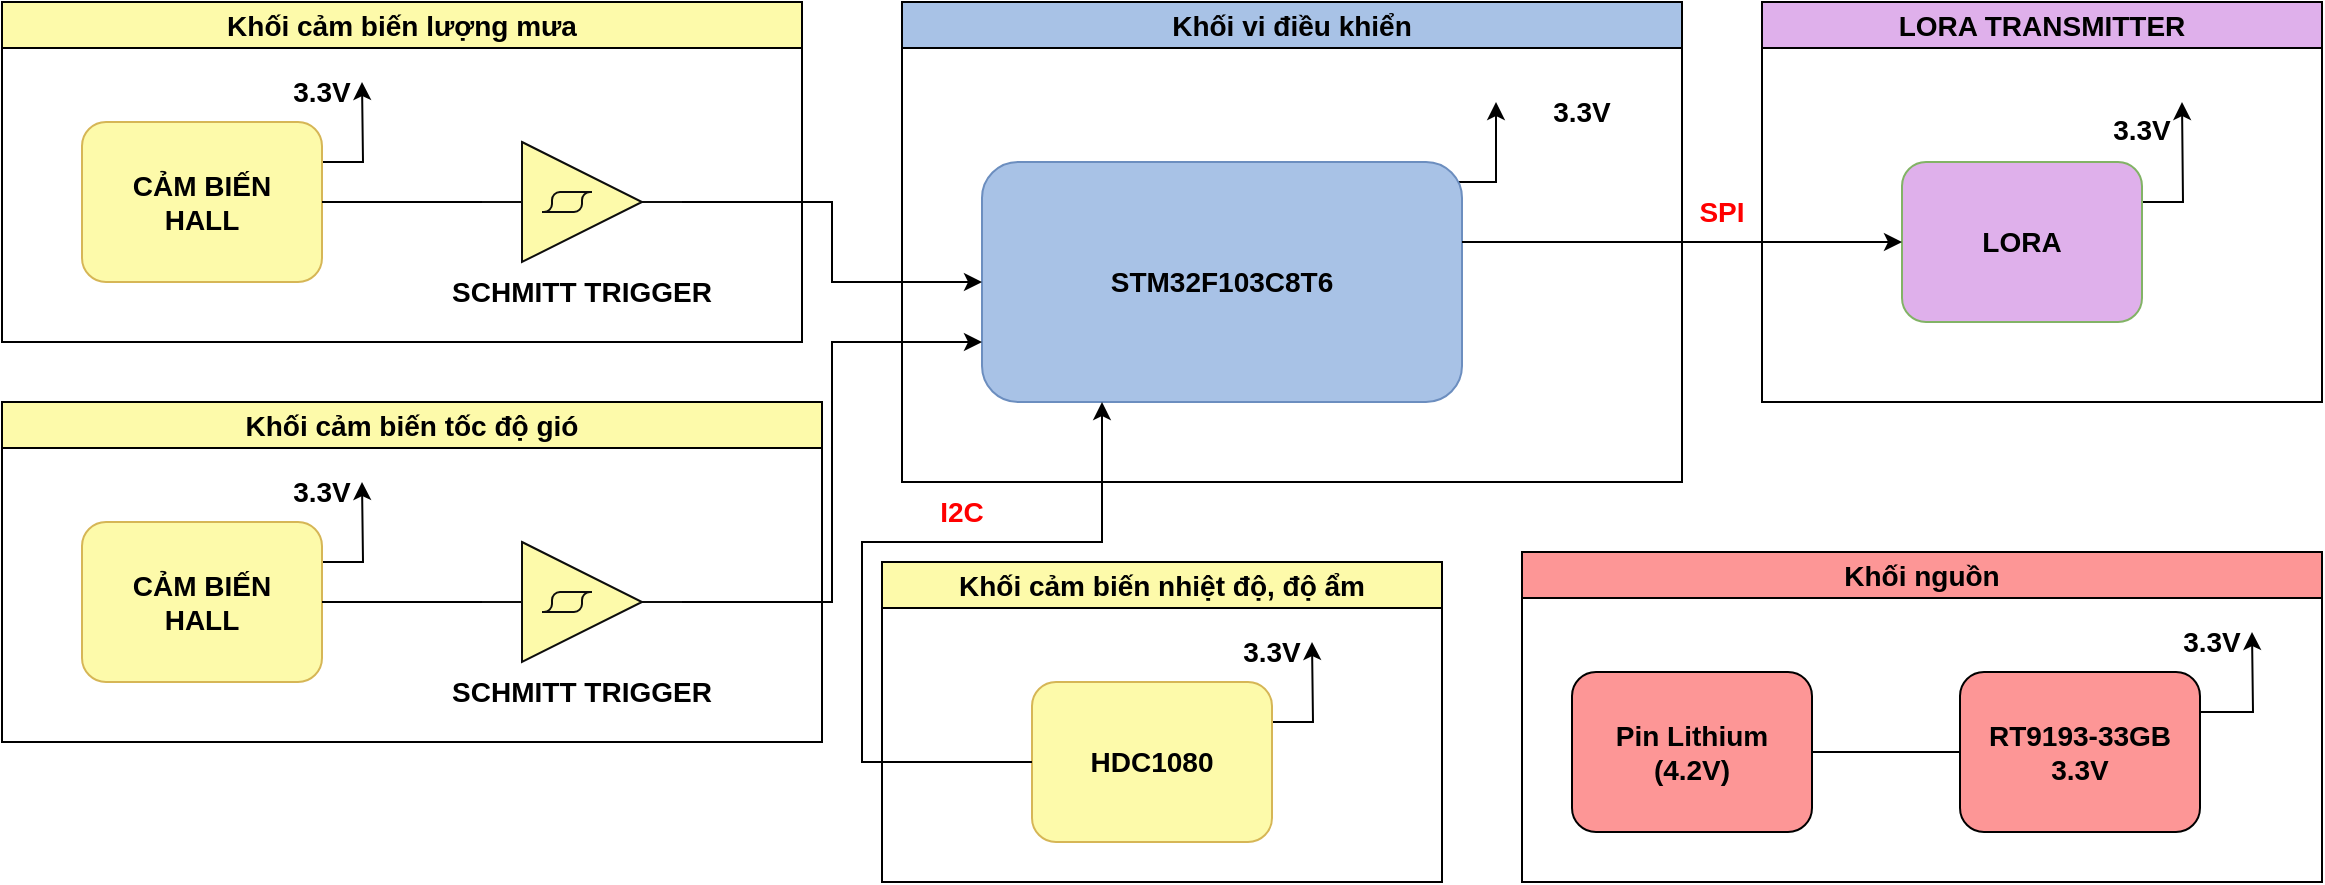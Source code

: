 <mxfile version="24.8.6">
  <diagram name="Trang-1" id="50XDKVebg6orlAEuv0TH">
    <mxGraphModel dx="1437" dy="759" grid="1" gridSize="10" guides="1" tooltips="1" connect="1" arrows="1" fold="1" page="1" pageScale="1" pageWidth="1654" pageHeight="2336" math="0" shadow="0">
      <root>
        <mxCell id="0" />
        <mxCell id="1" parent="0" />
        <mxCell id="mu7fVTqWA4w7tYTgIMNA-5" value="Khối vi điều khiển" style="swimlane;whiteSpace=wrap;html=1;fontStyle=1;fontSize=14;fillColor=#a8c2e6;strokeColor=#000000;" parent="1" vertex="1">
          <mxGeometry x="530" y="160" width="390" height="240" as="geometry" />
        </mxCell>
        <mxCell id="mu7fVTqWA4w7tYTgIMNA-6" style="edgeStyle=orthogonalEdgeStyle;rounded=0;orthogonalLoop=1;jettySize=auto;html=1;fontStyle=1;fontSize=14;" parent="mu7fVTqWA4w7tYTgIMNA-5" edge="1">
          <mxGeometry relative="1" as="geometry">
            <mxPoint x="297" y="50" as="targetPoint" />
            <mxPoint x="277" y="90" as="sourcePoint" />
            <Array as="points">
              <mxPoint x="297" y="90" />
            </Array>
          </mxGeometry>
        </mxCell>
        <mxCell id="mu7fVTqWA4w7tYTgIMNA-8" value="STM32F103C8T6" style="rounded=1;whiteSpace=wrap;html=1;fontStyle=1;fontSize=14;fillColor=#a8c2e6;strokeColor=#6c8ebf;" parent="mu7fVTqWA4w7tYTgIMNA-5" vertex="1">
          <mxGeometry x="40" y="80" width="240" height="120" as="geometry" />
        </mxCell>
        <mxCell id="mu7fVTqWA4w7tYTgIMNA-11" value="3.3V" style="text;html=1;align=center;verticalAlign=middle;whiteSpace=wrap;rounded=0;fontStyle=1;fontSize=14;" parent="mu7fVTqWA4w7tYTgIMNA-5" vertex="1">
          <mxGeometry x="310" y="40" width="60" height="30" as="geometry" />
        </mxCell>
        <mxCell id="mu7fVTqWA4w7tYTgIMNA-17" value="Khối cảm biến nhiệt độ, độ ẩm" style="swimlane;whiteSpace=wrap;html=1;fontStyle=1;fontSize=14;fillColor=#fdfaaa;strokeColor=#000000;" parent="1" vertex="1">
          <mxGeometry x="520" y="440" width="280" height="160" as="geometry" />
        </mxCell>
        <mxCell id="mu7fVTqWA4w7tYTgIMNA-18" style="edgeStyle=orthogonalEdgeStyle;rounded=0;orthogonalLoop=1;jettySize=auto;html=1;exitX=1;exitY=0.25;exitDx=0;exitDy=0;fontStyle=1;fontSize=14;" parent="mu7fVTqWA4w7tYTgIMNA-17" source="mu7fVTqWA4w7tYTgIMNA-20" edge="1">
          <mxGeometry relative="1" as="geometry">
            <mxPoint x="215" y="40" as="targetPoint" />
          </mxGeometry>
        </mxCell>
        <mxCell id="mu7fVTqWA4w7tYTgIMNA-20" value="HDC1080" style="rounded=1;whiteSpace=wrap;html=1;fontStyle=1;fontSize=14;fillColor=#fdfaaa;strokeColor=#d6b656;" parent="mu7fVTqWA4w7tYTgIMNA-17" vertex="1">
          <mxGeometry x="75" y="60" width="120" height="80" as="geometry" />
        </mxCell>
        <mxCell id="mu7fVTqWA4w7tYTgIMNA-21" value="3.3V" style="text;html=1;align=center;verticalAlign=middle;whiteSpace=wrap;rounded=0;fontStyle=1;fontSize=14;" parent="mu7fVTqWA4w7tYTgIMNA-17" vertex="1">
          <mxGeometry x="165" y="30" width="60" height="30" as="geometry" />
        </mxCell>
        <mxCell id="mu7fVTqWA4w7tYTgIMNA-23" value="Khối nguồn" style="swimlane;whiteSpace=wrap;html=1;fontStyle=1;fontSize=14;fillColor=#fd9696;strokeColor=default;" parent="1" vertex="1">
          <mxGeometry x="840" y="435" width="400" height="165" as="geometry" />
        </mxCell>
        <mxCell id="mu7fVTqWA4w7tYTgIMNA-29" style="edgeStyle=orthogonalEdgeStyle;rounded=0;orthogonalLoop=1;jettySize=auto;html=1;exitX=1;exitY=0.25;exitDx=0;exitDy=0;fontStyle=1;fontSize=14;" parent="mu7fVTqWA4w7tYTgIMNA-23" source="mu7fVTqWA4w7tYTgIMNA-30" edge="1">
          <mxGeometry relative="1" as="geometry">
            <mxPoint x="365" y="40" as="targetPoint" />
          </mxGeometry>
        </mxCell>
        <mxCell id="mu7fVTqWA4w7tYTgIMNA-30" value="&lt;span style=&quot;font-size: 14px;&quot;&gt;RT9193-33GB&lt;/span&gt;&lt;div style=&quot;font-size: 14px;&quot;&gt;&lt;span style=&quot;font-size: 14px;&quot;&gt;3.3V&lt;/span&gt;&lt;/div&gt;" style="rounded=1;whiteSpace=wrap;html=1;fontStyle=1;fontSize=14;fillColor=#fd9696;" parent="mu7fVTqWA4w7tYTgIMNA-23" vertex="1">
          <mxGeometry x="219" y="60" width="120" height="80" as="geometry" />
        </mxCell>
        <mxCell id="mu7fVTqWA4w7tYTgIMNA-33" style="edgeStyle=orthogonalEdgeStyle;rounded=0;orthogonalLoop=1;jettySize=auto;html=1;exitX=1;exitY=0.5;exitDx=0;exitDy=0;entryX=0;entryY=0.5;entryDx=0;entryDy=0;endArrow=none;endFill=0;fontStyle=1;fontSize=14;" parent="mu7fVTqWA4w7tYTgIMNA-23" source="mu7fVTqWA4w7tYTgIMNA-45" target="mu7fVTqWA4w7tYTgIMNA-30" edge="1">
          <mxGeometry relative="1" as="geometry">
            <mxPoint x="175" y="100" as="sourcePoint" />
          </mxGeometry>
        </mxCell>
        <mxCell id="mu7fVTqWA4w7tYTgIMNA-34" value="3.3V" style="text;html=1;align=center;verticalAlign=middle;whiteSpace=wrap;rounded=0;fontStyle=1;fontSize=14;" parent="mu7fVTqWA4w7tYTgIMNA-23" vertex="1">
          <mxGeometry x="315" y="30" width="60" height="30" as="geometry" />
        </mxCell>
        <mxCell id="mu7fVTqWA4w7tYTgIMNA-45" value="Pin Lithium (4.2V)" style="rounded=1;whiteSpace=wrap;html=1;fontStyle=1;fontSize=14;fillColor=#fd9696;" parent="mu7fVTqWA4w7tYTgIMNA-23" vertex="1">
          <mxGeometry x="25" y="60" width="120" height="80" as="geometry" />
        </mxCell>
        <mxCell id="mu7fVTqWA4w7tYTgIMNA-50" value="Khối cảm biến tốc độ gió" style="swimlane;whiteSpace=wrap;html=1;fontStyle=1;fontSize=14;fillColor=#fdfaaa;strokeColor=#000000;" parent="1" vertex="1">
          <mxGeometry x="80" y="360" width="410" height="170" as="geometry" />
        </mxCell>
        <mxCell id="ACFhjkFytqsNoacx-VOt-3" value="" style="group" vertex="1" connectable="0" parent="mu7fVTqWA4w7tYTgIMNA-50">
          <mxGeometry x="40" y="30" width="150" height="110" as="geometry" />
        </mxCell>
        <mxCell id="mu7fVTqWA4w7tYTgIMNA-51" style="edgeStyle=orthogonalEdgeStyle;rounded=0;orthogonalLoop=1;jettySize=auto;html=1;exitX=1;exitY=0.25;exitDx=0;exitDy=0;fontStyle=1;fontSize=14;" parent="ACFhjkFytqsNoacx-VOt-3" source="mu7fVTqWA4w7tYTgIMNA-53" edge="1">
          <mxGeometry relative="1" as="geometry">
            <mxPoint x="140" y="10" as="targetPoint" />
          </mxGeometry>
        </mxCell>
        <mxCell id="mu7fVTqWA4w7tYTgIMNA-53" value="CẢM BIẾN&lt;div&gt;HALL&lt;/div&gt;" style="rounded=1;whiteSpace=wrap;html=1;fontStyle=1;fontSize=14;fillColor=#fdfaaa;strokeColor=#d6b656;" parent="ACFhjkFytqsNoacx-VOt-3" vertex="1">
          <mxGeometry y="30" width="120" height="80" as="geometry" />
        </mxCell>
        <mxCell id="mu7fVTqWA4w7tYTgIMNA-54" value="3.3V" style="text;html=1;align=center;verticalAlign=middle;whiteSpace=wrap;rounded=0;fontStyle=1;fontSize=14;" parent="ACFhjkFytqsNoacx-VOt-3" vertex="1">
          <mxGeometry x="90" width="60" height="30" as="geometry" />
        </mxCell>
        <mxCell id="ACFhjkFytqsNoacx-VOt-1" value="" style="verticalLabelPosition=bottom;shadow=0;dashed=0;align=center;html=1;verticalAlign=top;shape=mxgraph.electrical.logic_gates.schmitt_trigger;fillColor=#FDFAAA;strokeColor=#0d0d0c;" vertex="1" parent="mu7fVTqWA4w7tYTgIMNA-50">
          <mxGeometry x="240" y="70" width="100" height="60" as="geometry" />
        </mxCell>
        <mxCell id="ACFhjkFytqsNoacx-VOt-7" style="edgeStyle=orthogonalEdgeStyle;rounded=0;orthogonalLoop=1;jettySize=auto;html=1;exitX=1;exitY=0.5;exitDx=0;exitDy=0;entryX=0;entryY=0.5;entryDx=0;entryDy=0;entryPerimeter=0;endArrow=none;endFill=0;" edge="1" parent="mu7fVTqWA4w7tYTgIMNA-50" source="mu7fVTqWA4w7tYTgIMNA-53" target="ACFhjkFytqsNoacx-VOt-1">
          <mxGeometry relative="1" as="geometry" />
        </mxCell>
        <mxCell id="ACFhjkFytqsNoacx-VOt-13" value="SCHMITT TRIGGER" style="text;html=1;align=center;verticalAlign=middle;whiteSpace=wrap;rounded=0;fontStyle=1;fontSize=14;" vertex="1" parent="mu7fVTqWA4w7tYTgIMNA-50">
          <mxGeometry x="215" y="130" width="150" height="30" as="geometry" />
        </mxCell>
        <mxCell id="mu7fVTqWA4w7tYTgIMNA-56" value="Khối cảm biến lượng mưa" style="swimlane;whiteSpace=wrap;html=1;fontStyle=1;fontSize=14;fillColor=#fdfaaa;strokeColor=#000000;" parent="1" vertex="1">
          <mxGeometry x="80" y="160" width="400" height="170" as="geometry" />
        </mxCell>
        <mxCell id="ACFhjkFytqsNoacx-VOt-4" value="" style="group" vertex="1" connectable="0" parent="mu7fVTqWA4w7tYTgIMNA-56">
          <mxGeometry x="40" y="30" width="150" height="110" as="geometry" />
        </mxCell>
        <mxCell id="mu7fVTqWA4w7tYTgIMNA-57" style="edgeStyle=orthogonalEdgeStyle;rounded=0;orthogonalLoop=1;jettySize=auto;html=1;exitX=1;exitY=0.25;exitDx=0;exitDy=0;fontStyle=1;fontSize=14;" parent="ACFhjkFytqsNoacx-VOt-4" source="mu7fVTqWA4w7tYTgIMNA-59" edge="1">
          <mxGeometry relative="1" as="geometry">
            <mxPoint x="140" y="10" as="targetPoint" />
          </mxGeometry>
        </mxCell>
        <mxCell id="mu7fVTqWA4w7tYTgIMNA-59" value="CẢM BIẾN&lt;div&gt;HALL&lt;/div&gt;" style="rounded=1;whiteSpace=wrap;html=1;fontStyle=1;fontSize=14;fillColor=#fdfaaa;strokeColor=#d6b656;" parent="ACFhjkFytqsNoacx-VOt-4" vertex="1">
          <mxGeometry y="30" width="120" height="80" as="geometry" />
        </mxCell>
        <mxCell id="mu7fVTqWA4w7tYTgIMNA-60" value="3.3V" style="text;html=1;align=center;verticalAlign=middle;whiteSpace=wrap;rounded=0;fontStyle=1;fontSize=14;" parent="ACFhjkFytqsNoacx-VOt-4" vertex="1">
          <mxGeometry x="90" width="60" height="30" as="geometry" />
        </mxCell>
        <mxCell id="ACFhjkFytqsNoacx-VOt-5" value="" style="verticalLabelPosition=bottom;shadow=0;dashed=0;align=center;html=1;verticalAlign=top;shape=mxgraph.electrical.logic_gates.schmitt_trigger;fillColor=#FDFAAA;strokeColor=#0d0d0c;" vertex="1" parent="mu7fVTqWA4w7tYTgIMNA-56">
          <mxGeometry x="240" y="70" width="100" height="60" as="geometry" />
        </mxCell>
        <mxCell id="ACFhjkFytqsNoacx-VOt-6" style="edgeStyle=orthogonalEdgeStyle;rounded=0;orthogonalLoop=1;jettySize=auto;html=1;exitX=1;exitY=0.5;exitDx=0;exitDy=0;entryX=0;entryY=0.5;entryDx=0;entryDy=0;entryPerimeter=0;endArrow=none;endFill=0;" edge="1" parent="mu7fVTqWA4w7tYTgIMNA-56" source="mu7fVTqWA4w7tYTgIMNA-59" target="ACFhjkFytqsNoacx-VOt-5">
          <mxGeometry relative="1" as="geometry" />
        </mxCell>
        <mxCell id="ACFhjkFytqsNoacx-VOt-15" value="SCHMITT TRIGGER" style="text;html=1;align=center;verticalAlign=middle;whiteSpace=wrap;rounded=0;fontStyle=1;fontSize=14;" vertex="1" parent="mu7fVTqWA4w7tYTgIMNA-56">
          <mxGeometry x="215" y="130" width="150" height="30" as="geometry" />
        </mxCell>
        <mxCell id="mu7fVTqWA4w7tYTgIMNA-64" value="LORA TRANSMITTER" style="swimlane;whiteSpace=wrap;html=1;fontStyle=1;fontSize=14;fillColor=#DFB0EB;strokeColor=#000000;" parent="1" vertex="1">
          <mxGeometry x="960" y="160" width="280" height="200" as="geometry" />
        </mxCell>
        <mxCell id="mu7fVTqWA4w7tYTgIMNA-65" style="edgeStyle=orthogonalEdgeStyle;rounded=0;orthogonalLoop=1;jettySize=auto;html=1;exitX=1;exitY=0.25;exitDx=0;exitDy=0;fontStyle=1;fontSize=14;" parent="mu7fVTqWA4w7tYTgIMNA-64" source="mu7fVTqWA4w7tYTgIMNA-66" edge="1">
          <mxGeometry relative="1" as="geometry">
            <mxPoint x="210" y="50" as="targetPoint" />
          </mxGeometry>
        </mxCell>
        <mxCell id="mu7fVTqWA4w7tYTgIMNA-66" value="LORA" style="rounded=1;whiteSpace=wrap;html=1;fontStyle=1;fontSize=14;fillColor=#DFB0EB;strokeColor=#82b366;" parent="mu7fVTqWA4w7tYTgIMNA-64" vertex="1">
          <mxGeometry x="70" y="80" width="120" height="80" as="geometry" />
        </mxCell>
        <mxCell id="mu7fVTqWA4w7tYTgIMNA-67" value="3.3V" style="text;html=1;align=center;verticalAlign=middle;whiteSpace=wrap;rounded=0;fontStyle=1;fontSize=14;" parent="mu7fVTqWA4w7tYTgIMNA-64" vertex="1">
          <mxGeometry x="160" y="49" width="60" height="30" as="geometry" />
        </mxCell>
        <mxCell id="mu7fVTqWA4w7tYTgIMNA-68" style="edgeStyle=orthogonalEdgeStyle;rounded=0;orthogonalLoop=1;jettySize=auto;html=1;" parent="1" target="mu7fVTqWA4w7tYTgIMNA-66" edge="1">
          <mxGeometry relative="1" as="geometry">
            <mxPoint x="810" y="280" as="sourcePoint" />
            <Array as="points">
              <mxPoint x="810" y="280" />
            </Array>
          </mxGeometry>
        </mxCell>
        <mxCell id="mu7fVTqWA4w7tYTgIMNA-13" value="I2C" style="text;html=1;align=center;verticalAlign=middle;whiteSpace=wrap;rounded=0;fontStyle=1;fontColor=#FF0000;fontSize=14;" parent="1" vertex="1">
          <mxGeometry x="530" y="400" width="60" height="30" as="geometry" />
        </mxCell>
        <mxCell id="ACFhjkFytqsNoacx-VOt-8" style="edgeStyle=orthogonalEdgeStyle;rounded=0;orthogonalLoop=1;jettySize=auto;html=1;exitX=1;exitY=0.5;exitDx=0;exitDy=0;exitPerimeter=0;entryX=0;entryY=0.5;entryDx=0;entryDy=0;" edge="1" parent="1" source="ACFhjkFytqsNoacx-VOt-5" target="mu7fVTqWA4w7tYTgIMNA-8">
          <mxGeometry relative="1" as="geometry" />
        </mxCell>
        <mxCell id="ACFhjkFytqsNoacx-VOt-9" style="edgeStyle=orthogonalEdgeStyle;rounded=0;orthogonalLoop=1;jettySize=auto;html=1;exitX=1;exitY=0.5;exitDx=0;exitDy=0;exitPerimeter=0;entryX=0;entryY=0.75;entryDx=0;entryDy=0;" edge="1" parent="1" source="ACFhjkFytqsNoacx-VOt-1" target="mu7fVTqWA4w7tYTgIMNA-8">
          <mxGeometry relative="1" as="geometry" />
        </mxCell>
        <mxCell id="ACFhjkFytqsNoacx-VOt-11" style="edgeStyle=orthogonalEdgeStyle;rounded=0;orthogonalLoop=1;jettySize=auto;html=1;exitX=0;exitY=0.5;exitDx=0;exitDy=0;entryX=0.25;entryY=1;entryDx=0;entryDy=0;" edge="1" parent="1" source="mu7fVTqWA4w7tYTgIMNA-20" target="mu7fVTqWA4w7tYTgIMNA-8">
          <mxGeometry relative="1" as="geometry">
            <Array as="points">
              <mxPoint x="510" y="540" />
              <mxPoint x="510" y="430" />
              <mxPoint x="630" y="430" />
            </Array>
          </mxGeometry>
        </mxCell>
        <mxCell id="mu7fVTqWA4w7tYTgIMNA-14" value="SPI" style="text;html=1;align=center;verticalAlign=middle;whiteSpace=wrap;rounded=0;fontStyle=1;fontColor=#FF0000;fontSize=14;" parent="1" vertex="1">
          <mxGeometry x="910" y="250" width="60" height="30" as="geometry" />
        </mxCell>
      </root>
    </mxGraphModel>
  </diagram>
</mxfile>
